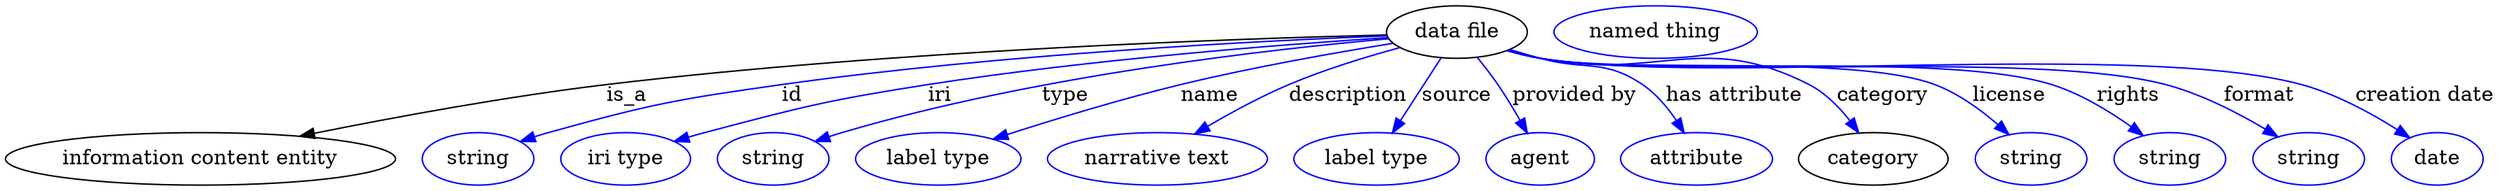 digraph {
	graph [bb="0,0,1391.3,123"];
	node [label="\N"];
	"data file"	 [height=0.5,
		label="data file",
		pos="807.34,105",
		width=1.1013];
	"information content entity"	 [height=0.5,
		pos="103.34,18",
		width=2.8706];
	"data file" -> "information content entity"	 [label=is_a,
		lp="340.34,61.5",
		pos="e,159.56,33.104 767.46,103.97 685.15,101.42 490.66,93.143 329.34,69 274.98,60.864 214.25,46.88 169.44,35.611"];
	id	 [color=blue,
		height=0.5,
		label=string,
		pos="255.34,18",
		width=0.84854];
	"data file" -> id	 [color=blue,
		label=id,
		lp="434.84,61.5",
		pos="e,279.17,29.571 767.64,103.14 698.5,99.463 551.69,89.776 429.34,69 368.87,58.732 353.32,56 295.34,36 293.09,35.225 290.8,34.371 \
288.5,33.469",
		style=solid];
	iri	 [color=blue,
		height=0.5,
		label="iri type",
		pos="340.34,18",
		width=1.011];
	"data file" -> iri	 [color=blue,
		label=iri,
		lp="518.84,61.5",
		pos="e,368.23,29.788 767.96,101.87 711.15,96.975 603.07,86.245 512.34,69 455.05,58.11 440.75,54.199 385.34,36 382.81,35.167 380.21,34.264 \
377.6,33.322",
		style=solid];
	type	 [color=blue,
		height=0.5,
		label=string,
		pos="425.34,18",
		width=0.84854];
	"data file" -> type	 [color=blue,
		label=type,
		lp="588.34,61.5",
		pos="e,449.2,29.488 768.68,100.86 704.27,93.168 571.6,73.886 465.34,36 463.1,35.202 460.81,34.33 458.52,33.416",
		style=solid];
	name	 [color=blue,
		height=0.5,
		label="label type",
		pos="519.34,18",
		width=1.2638];
	"data file" -> name	 [color=blue,
		label=name,
		lp="673.84,61.5",
		pos="e,551.29,30.908 771.2,97.486 740.83,90.881 696.42,80.543 658.34,69 625.15,58.937 588.33,45.314 560.93,34.679",
		style=solid];
	description	 [color=blue,
		height=0.5,
		label="narrative text",
		pos="640.34,18",
		width=1.6068];
	"data file" -> description	 [color=blue,
		label=description,
		lp="747.84,61.5",
		pos="e,662.84,34.676 775.4,94.039 757.87,87.577 735.97,78.765 717.34,69 701.61,60.757 685.08,50.102 671.39,40.664",
		style=solid];
	source	 [color=blue,
		height=0.5,
		label="label type",
		pos="761.34,18",
		width=1.2638];
	"data file" -> source	 [color=blue,
		label=source,
		lp="805.34,61.5",
		pos="e,770.79,35.878 798.03,87.394 791.59,75.211 782.9,58.767 775.59,44.944",
		style=solid];
	"provided by"	 [color=blue,
		height=0.5,
		label=agent,
		pos="854.34,18",
		width=0.83048];
	"data file" -> "provided by"	 [color=blue,
		label="provided by",
		lp="868.34,61.5",
		pos="e,845.18,35.513 817.18,87.461 820.44,81.604 824.07,75.033 827.34,69 831.67,61.025 836.31,52.31 840.51,44.376",
		style=solid];
	"has attribute"	 [color=blue,
		height=0.5,
		label=attribute,
		pos="942.34,18",
		width=1.1193];
	"data file" -> "has attribute"	 [color=blue,
		label="has attribute",
		lp="953.84,61.5",
		pos="e,933.11,35.683 838.33,93.624 867.03,83.088 905.3,69.034 905.34,69 914.11,62.368 921.69,53.083 927.68,44.25",
		style=solid];
	category	 [height=0.5,
		pos="1041.3,18",
		width=1.1374];
	"data file" -> category	 [color=blue,
		label=category,
		lp="1035.8,61.5",
		pos="e,1029,35.638 837.08,92.897 843.36,90.674 850.01,88.566 856.34,87 915.1,72.477 937.21,96.085 991.34,69 1003.3,63.018 1014,53.029 \
1022.5,43.47",
		style=solid];
	license	 [color=blue,
		height=0.5,
		label=string,
		pos="1130.3,18",
		width=0.84854];
	"data file" -> license	 [color=blue,
		label=license,
		lp="1109.3,61.5",
		pos="e,1115.1,33.652 836.76,92.763 843.12,90.522 849.88,88.44 856.34,87 946.47,66.902 977.2,102.28 1063.3,69 1079.8,62.647 1095.6,50.963 \
1107.7,40.381",
		style=solid];
	rights	 [color=blue,
		height=0.5,
		label=string,
		pos="1209.3,18",
		width=0.84854];
	"data file" -> rights	 [color=blue,
		label=rights,
		lp="1177.8,61.5",
		pos="e,1192.4,33.04 836.48,92.748 842.92,90.479 849.78,88.389 856.34,87 976.6,61.545 1015.9,108.26 1132.3,69 1151.4,62.579 1170.3,50.213 \
1184.5,39.265",
		style=solid];
	format	 [color=blue,
		height=0.5,
		label=string,
		pos="1288.3,18",
		width=0.84854];
	"data file" -> format	 [color=blue,
		label=format,
		lp="1250.8,61.5",
		pos="e,1269.3,32.144 836.46,92.687 842.91,90.421 849.77,88.348 856.34,87 1005,56.493 1051.6,111.2 1197.3,69 1220.2,62.396 1243.5,49.175 \
1260.8,37.849",
		style=solid];
	"creation date"	 [color=blue,
		height=0.5,
		label=date,
		pos="1364.3,18",
		width=0.75];
	"data file" -> "creation date"	 [color=blue,
		label="creation date",
		lp="1342.3,61.5",
		pos="e,1346.3,31.494 836.45,92.639 842.9,90.376 849.76,88.317 856.34,87 947.29,68.792 1184.1,94.364 1273.3,69 1296.6,62.379 1320.4,48.764 \
1337.8,37.265",
		style=solid];
	"named thing_category"	 [color=blue,
		height=0.5,
		label="named thing",
		pos="920.34,105",
		width=1.5346];
}

